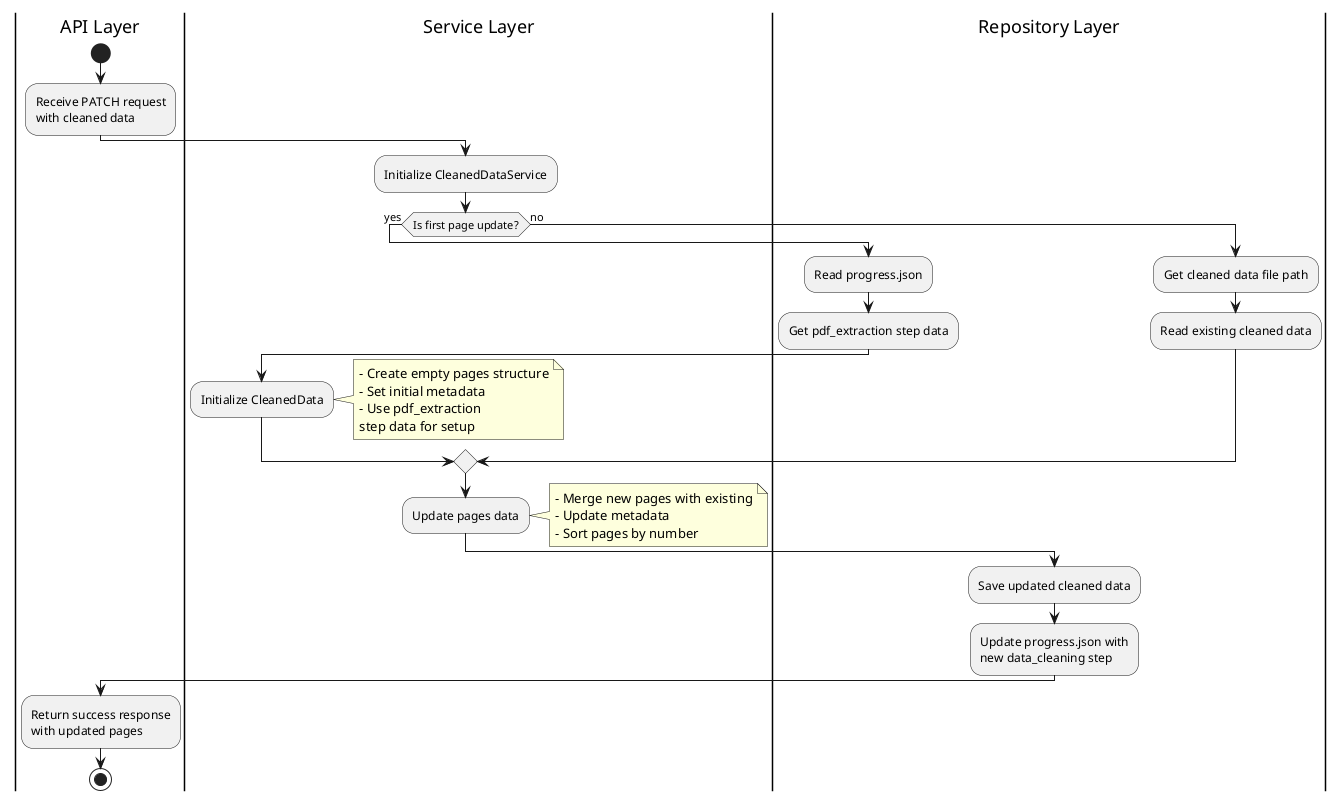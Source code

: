 @startuml Knowledge Graph Creation - Data Cleaning

|API Layer|
start
:Receive PATCH request
with cleaned data;

|Service Layer|
:Initialize CleanedDataService;

if (Is first page update?) then (yes)
  |Repository Layer|
  :Read progress.json;
  :Get pdf_extraction step data;
  
  |Service Layer|
  :Initialize CleanedData;
  note right
    - Create empty pages structure
    - Set initial metadata
    - Use pdf_extraction
    step data for setup
  end note
else (no)
  |Repository Layer|
  :Get cleaned data file path;
  :Read existing cleaned data;
endif

|Service Layer|
:Update pages data;
note right
  - Merge new pages with existing
  - Update metadata
  - Sort pages by number
end note

|Repository Layer|
:Save updated cleaned data;
:Update progress.json with
new data_cleaning step;

|API Layer|
:Return success response
with updated pages;

stop

@enduml